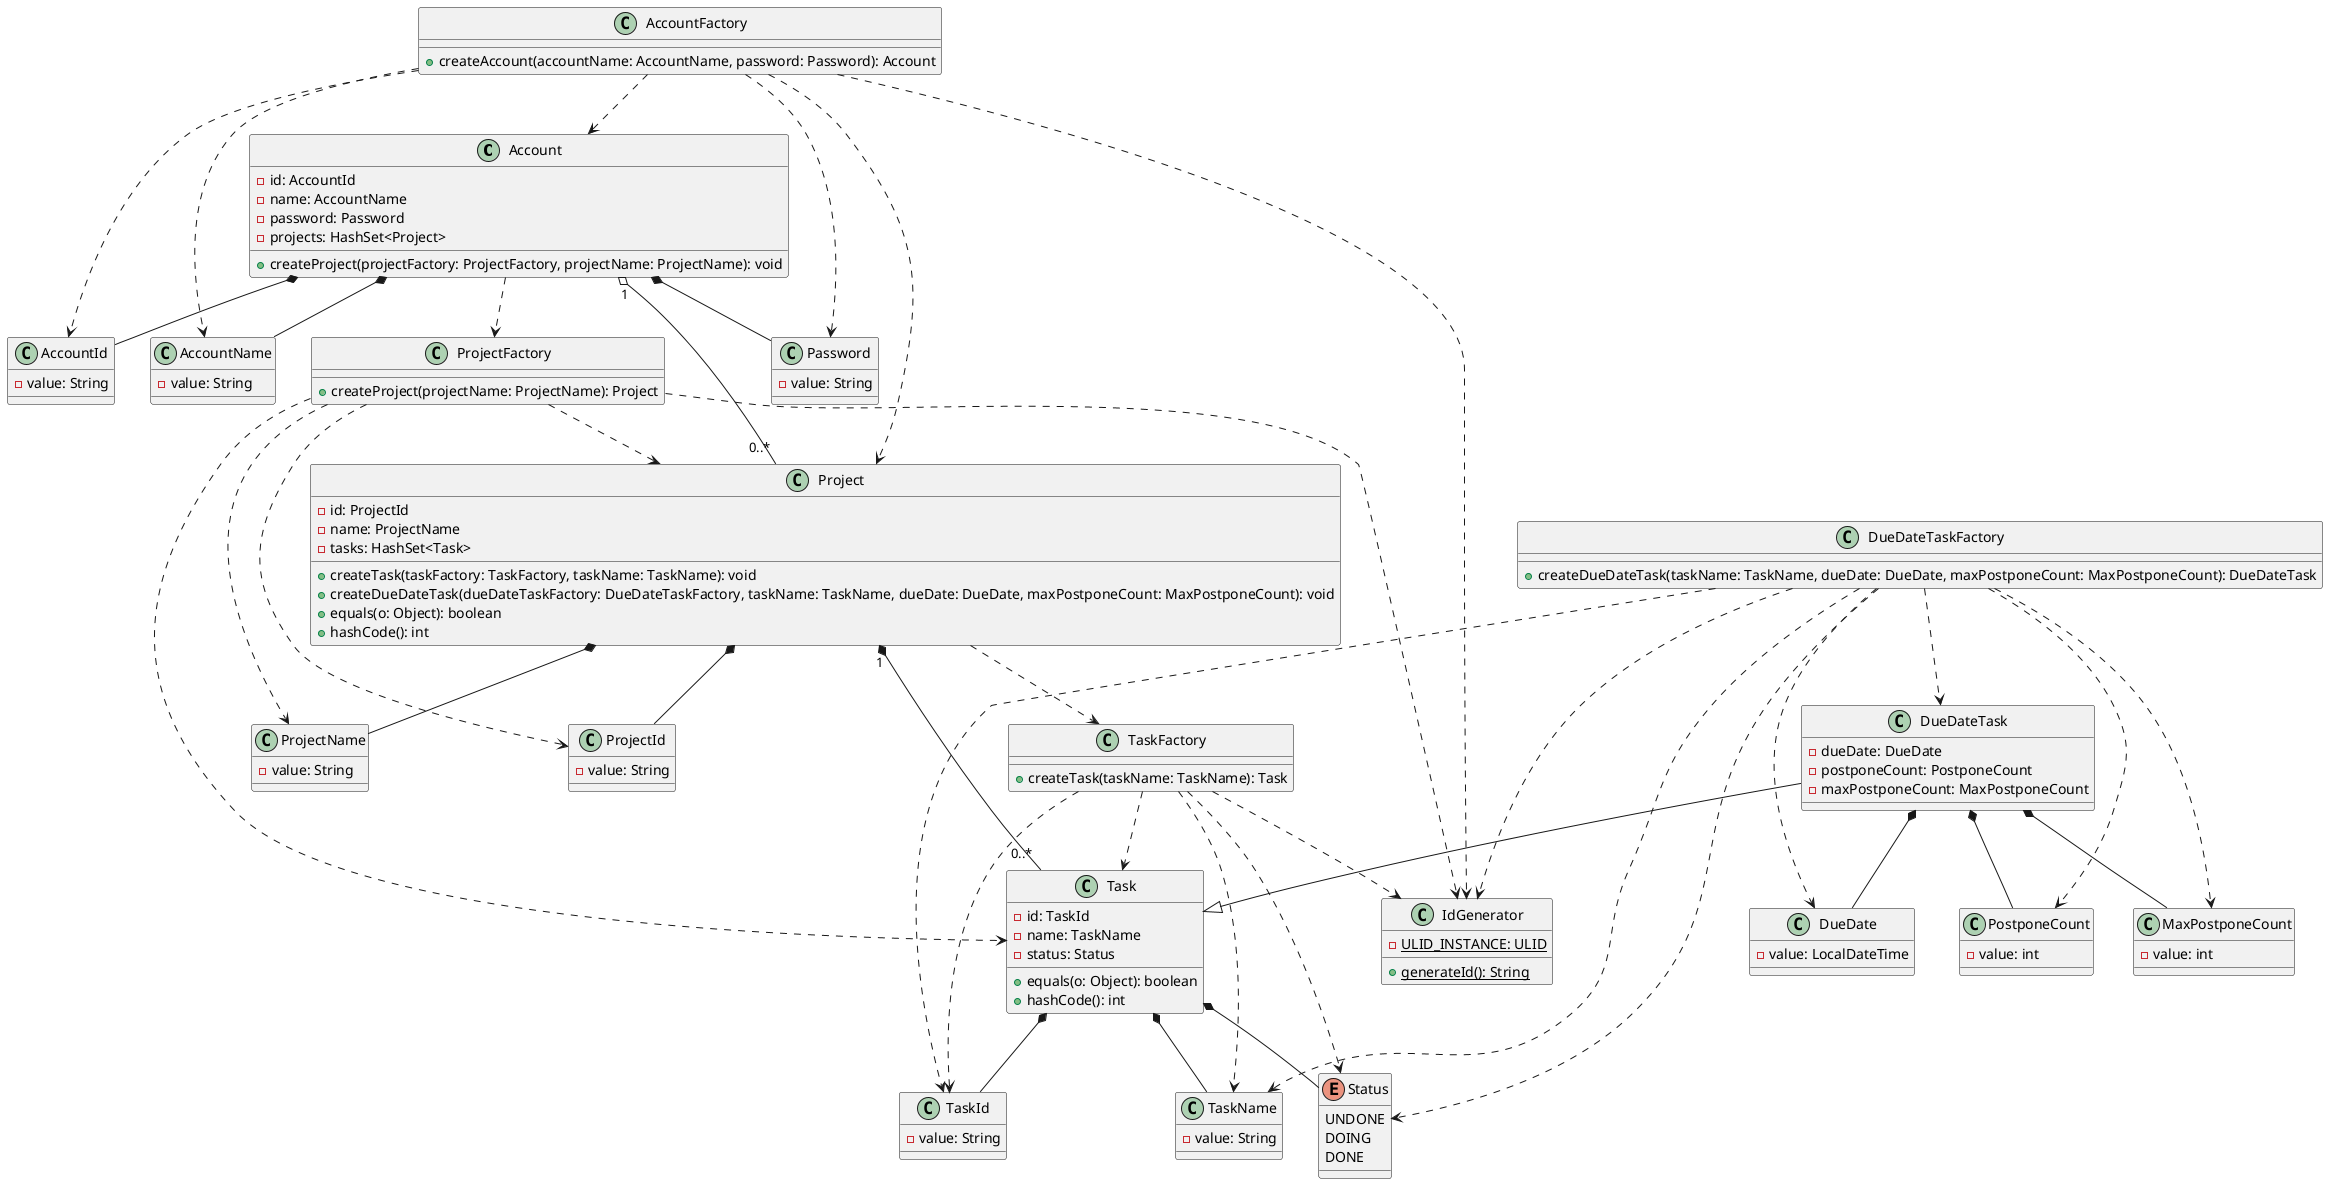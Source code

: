 @startuml
class Account {
  - id: AccountId
  - name: AccountName
  - password: Password
  - projects: HashSet<Project>
  + createProject(projectFactory: ProjectFactory, projectName: ProjectName): void
}

class AccountId {
  - value: String
}

class AccountName {
  - value: String
}

class Password {
  - value: String
}

class AccountFactory {
  + createAccount(accountName: AccountName, password: Password): Account
}

class Project {
  - id: ProjectId
  - name: ProjectName
  - tasks: HashSet<Task>
  + createTask(taskFactory: TaskFactory, taskName: TaskName): void
  + createDueDateTask(dueDateTaskFactory: DueDateTaskFactory, taskName: TaskName, dueDate: DueDate, maxPostponeCount: MaxPostponeCount): void
  + equals(o: Object): boolean
  + hashCode(): int
}

class ProjectId {
  - value: String
}

class ProjectName {
  - value: String
}

class ProjectFactory {
  + createProject(projectName: ProjectName): Project
}

class Task {
  - id: TaskId
  - name: TaskName
  - status: Status
  + equals(o: Object): boolean
  + hashCode(): int
}

class TaskId {
  - value: String
}

class TaskName {
  - value: String
}

enum Status {
  UNDONE
  DOING
  DONE
}

class TaskFactory {
  + createTask(taskName: TaskName): Task
}

class DueDateTask {
  - dueDate: DueDate
  - postponeCount: PostponeCount
  - maxPostponeCount: MaxPostponeCount
}

class DueDate {
  - value: LocalDateTime
}

class PostponeCount {
  - value: int
}

class MaxPostponeCount {
  - value: int
}

class DueDateTaskFactory {
  + createDueDateTask(taskName: TaskName, dueDate: DueDate, maxPostponeCount: MaxPostponeCount): DueDateTask
}

class IdGenerator {
  {static} - ULID_INSTANCE: ULID
  {static} + generateId(): String
}

Account *-- AccountId
Account *-- AccountName
Account *-- Password
Account "1" o-- "0..*" Project
Account ..> ProjectFactory
AccountFactory ..> Account
AccountFactory ..> AccountId
AccountFactory ..> IdGenerator
AccountFactory ..> AccountName
AccountFactory ..> Password
AccountFactory ..> Project
Project *-- ProjectId
Project *-- ProjectName
Project "1" *-- "0..*" Task
Project ..> TaskFactory
ProjectFactory ..> Project
ProjectFactory ..> ProjectId
ProjectFactory ..> IdGenerator
ProjectFactory ..> ProjectName
ProjectFactory ..> Task
Task *-- TaskId
Task *-- TaskName
Task *-- Status
TaskFactory ..> Task
TaskFactory ..> TaskId
TaskFactory ..> IdGenerator
TaskFactory ..> TaskName
TaskFactory ..> Status
DueDateTask --|> Task
DueDateTask *-- DueDate
DueDateTask *-- PostponeCount
DueDateTask *-- MaxPostponeCount
DueDateTaskFactory ..> DueDateTask
DueDateTaskFactory ..> TaskId
DueDateTaskFactory ..> IdGenerator
DueDateTaskFactory ..> TaskName
DueDateTaskFactory ..> Status
DueDateTaskFactory ..> DueDate
DueDateTaskFactory ..> PostponeCount
DueDateTaskFactory ..> MaxPostponeCount
@enduml
